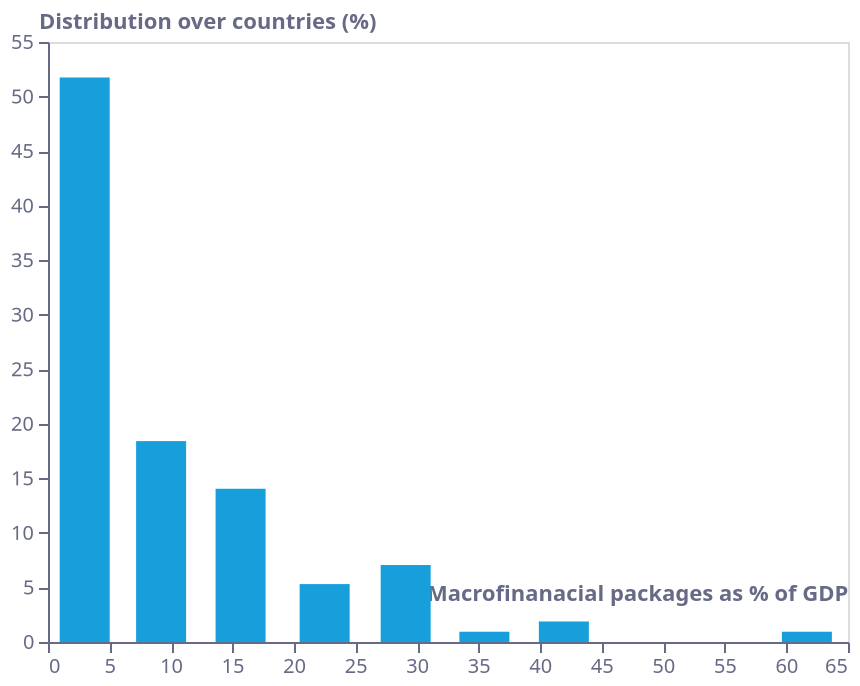 {
  "config": {
    "view": {
      "continuousWidth": 400,
      "continuousHeight": 300
    }
  },
  "data": {
    "name": "data-43e9303e838de33cdf418ace35da1caf"
  },
  "mark": {
    "type": "bar",
    "color": "#179FDB",
    "width": 25
  },
  "encoding": {
    "x": {
      "axis": {
        "domainColor": "#676A86",
        "grid": false,
        "labelAngle": 0,
        "labelColor": "#676A86",
        "orient": "bottom",
        "tickColor": "#676A86",
        "tickCount": 10,
        "title": "Macrofinanacial packages as % of GDP",
        "titleAlign": "right",
        "titleAnchor": "end",
        "titleColor": "#676A86",
        "titleY": -30
      },
      "field": "gx",
      "sort": [],
      "type": "quantitative"
    },
    "y": {
      "axis": {
        "domainColor": "#676A86",
        "grid": false,
        "labelColor": "#676A86",
        "tickColor": "#676A86",
        "title": "Distribution over countries (%)",
        "titleAlign": "left",
        "titleAngle": 0,
        "titleBaseline": "bottom",
        "titleColor": "#676A86",
        "titleX": -5,
        "titleY": -5
      },
      "field": "gy",
      "sort": [],
      "type": "quantitative"
    }
  },
  "$schema": "https://vega.github.io/schema/vega-lite/v5.json",
  "datasets": {
    "data-43e9303e838de33cdf418ace35da1caf": [
      {
        "x1": 0.1127757847533637,
        "y1": 3.219650288092189,
        "x2": 0.7414215246636786,
        "y2": 4.408505721830985,
        "x3": 0.115946188340807,
        "y3": 1.9641485275288084,
        "gx": 2.9805187319884734,
        "gy": 51.74731182795699,
        "x": 1.0,
        "y2r": 4.339083506722151,
        "y3r": 1.9470763977806222
      },
      {
        "x1": 0.7414215246636786,
        "y1": 3.176261403649167,
        "x2": 1.9987130044843069,
        "y2": 4.269661291613316,
        "x3": 2.2029775784753376,
        "y3": 1.91293213828425,
        "gx": 9.189932756964456,
        "gy": 18.413978494623663,
        "x": 2.0,
        "y2r": 4.247966849391805,
        "y3r": 1.930004268032436
      },
      {
        "x1": 1.3700672645739915,
        "y1": 3.1111780769846344,
        "x2": 2.3916165919282517,
        "y2": 4.226272407170294,
        "x3": 7.24663677130045,
        "y3": 1.63124199743918,
        "gx": 15.647723342939482,
        "gy": 14.045698924731193,
        "x": 3.0,
        "y2r": 4.152511303617157,
        "y3r": 1.8659837814767384
      },
      {
        "x1": 1.9987130044843069,
        "y1": 3.0677891925416128,
        "x2": 3.5703273542600904,
        "y2": 4.07875020006402,
        "x3": 11.304753363228704,
        "y3": 1.3751600512163882,
        "gx": 22.478078770413067,
        "gy": 5.30913978494624,
        "x": 4.0,
        "y2r": 3.9963113196222784,
        "y3r": 1.8190354246692266
      },
      {
        "x1": 2.62735874439462,
        "y1": 3.028739196542893,
        "x2": 3.963230941704037,
        "y2": 4.035361315620998,
        "x3": 15.420843049327354,
        "y3": 1.0038412291933412,
        "gx": 29.06005763688761,
        "gy": 7.056451612903231,
        "x": 5.0,
        "y2r": 3.9572613236235585,
        "y3r": 1.7720870678617149
      },
      {
        "x1": 3.256004484304933,
        "y1": 2.96365586987836,
        "x2": 5.141941704035876,
        "y2": 3.918211327624839,
        "x3": 20.17463677130045,
        "y3": 0.4660691421254794,
        "gx": 35.45575408261287,
        "gy": 0.9408602150537676,
        "x": 6.0,
        "y2r": 3.796722451184378,
        "y3r": 1.7251387110542034
      },
      {
        "x1": 3.884650224215248,
        "y1": 2.9202669854353385,
        "x2": 5.613426008968611,
        "y2": 3.8531280009603055,
        "x3": 24.232753363228703,
        "y3": -0.0204865556978237,
        "gx": 41.9135446685879,
        "gy": 1.881720430107535,
        "x": 7.0,
        "y2r": 3.714283570742637,
        "y3r": 1.6781903542466918
      },
      {
        "x1": 4.513295964125561,
        "y1": 2.8725392125480145,
        "x2": 6.71355605381166,
        "y2": 3.74031690140845,
        "x3": 32.00114798206278,
        "y3": -1.070422535211268,
        "gx": 61.65948126801153,
        "gy": 0.9408602150537676,
        "x": 8.0,
        "y2r": 3.6275058018565933,
        "y3r": 1.5800256081946218
      },
      {
        "x1": 5.141941704035876,
        "y1": 2.811794774327784,
        "x2": 7.185040358744397,
        "y2": 3.688250240076824,
        "x3": 39.18981165919283,
        "y3": -2.0691421254801545,
        "gx": null,
        "gy": null,
        "x": 9.0,
        "y2r": 3.482876187046521,
        "y3r": 1.5288092189500633
      },
      {
        "x1": 5.770587443946189,
        "y1": 2.7684058898847623,
        "x2": 8.442331838565023,
        "y2": 3.566761363636363,
        "x3": 45.1610403587444,
        "y3": -2.901408450704226,
        "gx": null,
        "gy": null,
        "x": 10.0,
        "y2r": 3.4510576717883046,
        "y3r": 1.477592829705505
      },
      {
        "x1": 6.399233183856504,
        "y1": 2.707661451664532,
        "x2": 8.992396860986547,
        "y2": 3.514694702304737,
        "x3": 51.30618834080718,
        "y3": -3.7976952624839946,
        "gx": null,
        "gy": null,
        "x": 11.0,
        "y2r": 3.3512632375693547,
        "y3r": 1.4263764404609465
      },
      {
        "x1": 6.949298206278028,
        "y1": 2.681628120998719,
        "x2": 10.171107623318386,
        "y2": 3.4192391565300886,
        "x3": 57.857147982062784,
        "y3": -4.745198463508324,
        "gx": null,
        "gy": null,
        "x": 12.0,
        "y2r": 3.268824357127613,
        "y3r": 1.3008962868117788
      },
      {
        "x1": 7.65652466367713,
        "y1": 2.607867017445582,
        "x2": 11.768915545590431,
        "y2": 3.283287318608621,
        "x3": 64.06026905829597,
        "y3": -5.667093469910371,
        "gx": null,
        "gy": null,
        "x": 13.0,
        "y2r": 3.2167576957959874,
        "y3r": 1.2266325224071695
      },
      {
        "x1": 8.206589686098654,
        "y1": 2.577494798335467,
        "x2": 12.292786995515696,
        "y2": 3.254361395646606,
        "x3": null,
        "y3": null,
        "gx": null,
        "gy": null,
        "x": 14.0,
        "y2r": 3.1502280729833543,
        "y3r": 1.15236875800256
      },
      {
        "x1": 8.91381614349776,
        "y1": 2.503733694782329,
        "x2": 13.392917040358745,
        "y2": 3.1791539959453687,
        "x3": null,
        "y3": null,
        "gx": null,
        "gy": null,
        "x": 15.0,
        "y2r": 3.080805857874519,
        "y3r": 1.0781049935979505
      },
      {
        "x1": 9.542461883408071,
        "y1": 2.46468369878361,
        "x2": 14.02156278026906,
        "y2": 3.12130215002134,
        "x3": null,
        "y3": null,
        "gx": null,
        "gy": null,
        "x": 16.0,
        "y2r": 2.9737799429150655,
        "y3r": 0.9142125480153642
      },
      {
        "x1": 10.171107623318386,
        "y1": 2.416955925896286,
        "x2": 15.22646711509716,
        "y2": 3.0403095657276986,
        "x3": null,
        "y3": null,
        "gx": null,
        "gy": null,
        "x": 17.0,
        "y2r": 2.9217132815834392,
        "y3r": 0.8245838668373873
      },
      {
        "x1": 10.825946935724966,
        "y1": 2.363442968416559,
        "x2": 15.750338565022425,
        "y2": 3.011383642765684,
        "x3": null,
        "y3": null,
        "gx": null,
        "gy": null,
        "x": 18.0,
        "y2r": 2.885555877880921,
        "y3r": 0.7349551856594103
      },
      {
        "x1": 11.585560538116594,
        "y1": 2.295467049455825,
        "x2": 16.955242899850525,
        "y2": 2.9361762430644465,
        "x3": null,
        "y3": null,
        "gx": null,
        "gy": null,
        "x": 19.0,
        "y2r": 2.850844770326504,
        "y3r": 0.6453265044814334
      },
      {
        "x1": 12.135625560538118,
        "y1": 2.26509483034571,
        "x2": 17.479114349775784,
        "y2": 2.907250320102432,
        "x3": null,
        "y3": null,
        "gx": null,
        "gy": null,
        "x": 20.0,
        "y2r": 2.807455885883482,
        "y3r": 0.5556978233034564
      },
      {
        "x1": 12.81665844544096,
        "y1": 2.2014577998292784,
        "x2": 18.814986547085205,
        "y2": 2.8638614356594103,
        "x3": null,
        "y3": null,
        "gx": null,
        "gy": null,
        "x": 21.0,
        "y2r": 2.76406700144046,
        "y3r": 0.3687580025608188
      },
      {
        "x1": 13.471497757847535,
        "y1": 2.152283730793853,
        "x2": 19.286470852017946,
        "y2": 2.8378281049935974,
        "x3": null,
        "y3": null,
        "gx": null,
        "gy": null,
        "x": 22.0,
        "y2r": 2.7206781169974383,
        "y3r": 0.27144686299615817
      },
      {
        "x1": 14.073949925261584,
        "y1": 2.0973244771660258,
        "x2": 20.543762331838565,
        "y2": 2.777083666773367,
        "x3": null,
        "y3": null,
        "gx": null,
        "gy": null,
        "x": 23.0,
        "y2r": 2.690305897887323,
        "y3r": 0.17413572343149758
      },
      {
        "x1": 14.728789237668162,
        "y1": 2.048150408130601,
        "x2": 21.015246636771305,
        "y2": 2.7510503361075536,
        "x3": null,
        "y3": null,
        "gx": null,
        "gy": null,
        "x": 24.0,
        "y2r": 2.659933678777208,
        "y3r": 0.07682458386683694
      },
      {
        "x1": 15.357434977578476,
        "y1": 1.9960837467989752,
        "x2": 28.166091928251127,
        "y2": 2.508072583226632,
        "x3": null,
        "y3": null,
        "gx": null,
        "gy": null,
        "x": 25.0,
        "y2r": 2.6295614596670926,
        "y3r": -0.13714610897709528
      },
      {
        "x1": 16.01227428998505,
        "y1": 1.94690967776355,
        "x2": 29.97344843049328,
        "y2": 2.473361475672214,
        "x3": null,
        "y3": null,
        "gx": null,
        "gy": null,
        "x": 26.0,
        "y2r": 2.599189240556978,
        "y3r": -0.25380566225636686
      },
      {
        "x1": 16.6147264573991,
        "y1": 1.8919504241357223,
        "x2": 31.78080493273543,
        "y2": 2.438650368117797,
        "x3": null,
        "y3": null,
        "gx": null,
        "gy": null,
        "x": 27.0,
        "y2r": 2.5688170214468626,
        "y3r": -0.37046521553563844
      },
      {
        "x1": 17.26956576980568,
        "y1": 1.8427763551002976,
        "x2": 33.58816143497758,
        "y2": 2.40393926056338,
        "x3": null,
        "y3": null,
        "gx": null,
        "gy": null,
        "x": 28.0,
        "y2r": 2.5384448023367474,
        "y3r": -0.48712476881491
      },
      {
        "x1": 18.00298579970105,
        "y1": 1.784924509176269,
        "x2": 35.395517937219736,
        "y2": 2.369228153008962,
        "x3": null,
        "y3": null,
        "gx": null,
        "gy": null,
        "x": 29.0,
        "y2r": 2.4907170294494234,
        "y3r": -0.6037843220941815
      },
      {
        "x1": 18.657825112107624,
        "y1": 1.748767105473751,
        "x2": 37.20287443946189,
        "y2": 2.3345170454545445,
        "x3": null,
        "y3": null,
        "gx": null,
        "gy": null,
        "x": 30.0,
        "y2r": 2.4617911064874085,
        "y3r": -0.7204438753734531
      },
      {
        "x1": 19.286470852017946,
        "y1": 1.7053782210307291,
        "x2": 39.01023094170404,
        "y2": 2.2998059379001274,
        "x3": null,
        "y3": null,
        "gx": null,
        "gy": null,
        "x": 31.0,
        "y2r": 2.450220737302603,
        "y3r": -0.8371034286527247
      },
      {
        "x1": 19.915116591928253,
        "y1": 1.6402948943661966,
        "x2": 40.8175874439462,
        "y2": 2.26509483034571,
        "x3": null,
        "y3": null,
        "gx": null,
        "gy": null,
        "x": 32.0,
        "y2r": 2.4270799989329914,
        "y3r": -0.9537629819319963
      },
      {
        "x1": 20.517568759342304,
        "y1": 1.611368971404182,
        "x2": 42.624943946188345,
        "y2": 2.2303837227912924,
        "x3": null,
        "y3": null,
        "gx": null,
        "gy": null,
        "x": 33.0,
        "y2r": 2.4155096297481857,
        "y3r": -1.1952624839948789
      },
      {
        "x1": 21.198601644245144,
        "y1": 1.5650874946649584,
        "x2": 43.96081614349776,
        "y2": 2.221705945902688,
        "x3": null,
        "y3": null,
        "gx": null,
        "gy": null,
        "x": 34.0,
        "y2r": 2.392368891378574,
        "y3r": -1.3201024327784896
      },
      {
        "x1": 21.958215246636776,
        "y1": 1.4971115757042246,
        "x2": 45.689591928251126,
        "y2": 2.1956726152368757,
        "x3": null,
        "y3": null,
        "gx": null,
        "gy": null,
        "x": 35.0,
        "y2r": 2.380798522193768,
        "y3r": -1.4449423815621003
      },
      {
        "x1": 22.508280269058297,
        "y1": 1.4667393565941094,
        "x2": 47.57552914798207,
        "y2": 2.1609615076824578,
        "x3": null,
        "y3": null,
        "gx": null,
        "gy": null,
        "x": 36.0,
        "y2r": 2.3576577838241564,
        "y3r": -1.5697823303457112
      },
      {
        "x1": 23.21550672645741,
        "y1": 1.3929782530409724,
        "x2": 49.85436995515696,
        "y2": 2.12625040012804,
        "x3": null,
        "y3": null,
        "gx": null,
        "gy": null,
        "x": 37.0,
        "y2r": 2.34608741463935,
        "y3r": -1.6946222791293222
      },
      {
        "x1": 23.84415246636772,
        "y1": 1.358267145486555,
        "x2": 52.919017937219735,
        "y2": 2.0915392925736227,
        "x3": null,
        "y3": null,
        "gx": null,
        "gy": null,
        "x": 38.0,
        "y2r": 2.322946676269739,
        "y3r": -1.8194622279129329
      },
      {
        "x1": 24.446604633781767,
        "y1": 1.2989690034144252,
        "x2": 54.96211659192825,
        "y2": 2.0568281850192056,
        "x3": null,
        "y3": null,
        "gx": null,
        "gy": null,
        "x": 39.0,
        "y2r": 2.311376307084933,
        "y3r": -1.9443021766965436
      },
      {
        "x1": 25.101443946188347,
        "y1": 1.2497949343790005,
        "x2": 58.41966816143498,
        "y2": 2.022117077464788,
        "x3": null,
        "y3": null,
        "gx": null,
        "gy": null,
        "x": 40.0,
        "y2r": 2.2824503841229187,
        "y3r": -2.188037314797879
      },
      {
        "x1": 25.7038961136024,
        "y1": 1.194835680751173,
        "x2": 63.76315695067265,
        "y2": 1.952694862355953,
        "x3": null,
        "y3": null,
        "gx": null,
        "gy": null,
        "x": 41.0,
        "y2r": 2.253524461160904,
        "y3r": -2.3069325041156037
      },
      {
        "x1": 26.38492899850523,
        "y1": 1.1485542040119494,
        "x2": 64.31322197309417,
        "y2": 1.952694862355953,
        "x3": null,
        "y3": null,
        "gx": null,
        "gy": null,
        "x": 42.0,
        "y2r": 2.241954091976098,
        "y3r": -2.425827693433328
      },
      {
        "x1": 26.987381165919288,
        "y1": 1.093594950384122,
        "x2": null,
        "y2": null,
        "x3": null,
        "y3": null,
        "gx": null,
        "gy": null,
        "x": 43.0,
        "y2r": 2.2260448343469905,
        "y3r": -2.5447228827510524
      },
      {
        "x1": 27.6160269058296,
        "y1": 1.0545449543854026,
        "x2": null,
        "y2": null,
        "x3": null,
        "y3": null,
        "gx": null,
        "gy": null,
        "x": 44.0,
        "y2r": 2.213028169014084,
        "y3r": -2.663618072068777
      },
      {
        "x1": 28.40183408071749,
        "y1": 0.976444962387964,
        "x2": null,
        "y2": null,
        "x3": null,
        "y3": null,
        "gx": null,
        "gy": null,
        "x": 45.0,
        "y2r": 2.20435039212548,
        "y3r": -2.7825132613865016
      },
      {
        "x1": 29.030479820627804,
        "y1": 0.9373949663892436,
        "x2": null,
        "y2": null,
        "x3": null,
        "y3": null,
        "gx": null,
        "gy": null,
        "x": 46.0,
        "y2r": 2.1841022460520696,
        "y3r": -3.0294494238156213
      },
      {
        "x1": 29.65912556053812,
        "y1": 0.8896671935019196,
        "x2": null,
        "y2": null,
        "x3": null,
        "y3": null,
        "gx": null,
        "gy": null,
        "x": 47.0,
        "y2r": 2.172531876867264,
        "y3r": -3.157490396927017
      },
      {
        "x1": 30.31396487294469,
        "y1": 0.8361542360221925,
        "x2": null,
        "y2": null,
        "x3": null,
        "y3": null,
        "gx": null,
        "gy": null,
        "x": 48.0,
        "y2r": 2.1493911384976516,
        "y3r": -3.2855313700384126
      },
      {
        "x1": 30.916417040358745,
        "y1": 0.7811949823943651,
        "x2": null,
        "y2": null,
        "x3": null,
        "y3": null,
        "gx": null,
        "gy": null,
        "x": 49.0,
        "y2r": 2.137820769312846,
        "y3r": -3.413572343149808
      },
      {
        "x1": 31.571256352765324,
        "y1": 0.7320209133589408,
        "x2": null,
        "y2": null,
        "x3": null,
        "y3": null,
        "gx": null,
        "gy": null,
        "x": 50.0,
        "y2r": 2.1175726232394356,
        "y3r": -3.541613316261204
      },
      {
        "x1": 32.173708520179375,
        "y1": 0.6727227712868107,
        "x2": null,
        "y2": null,
        "x3": null,
        "y3": null,
        "gx": null,
        "gy": null,
        "x": 51.0,
        "y2r": 2.1088948463508315,
        "y3r": -3.669654289372599
      },
      {
        "x1": 32.802354260089686,
        "y1": 0.638011663732394,
        "x2": null,
        "y2": null,
        "x3": null,
        "y3": null,
        "gx": null,
        "gy": null,
        "x": 52.0,
        "y2r": 2.100217069462227,
        "y3r": -3.9330528626303276
      },
      {
        "x1": 33.58816143497758,
        "y1": 0.5599116717349544,
        "x2": null,
        "y2": null,
        "x3": null,
        "y3": null,
        "gx": null,
        "gy": null,
        "x": 53.0,
        "y2r": 2.079968923388817,
        "y3r": -4.068410462776661
      },
      {
        "x1": 34.13822645739911,
        "y1": 0.5295394526248396,
        "x2": null,
        "y2": null,
        "x3": null,
        "y3": null,
        "gx": null,
        "gy": null,
        "x": 54.0,
        "y2r": 2.0683985542040113,
        "y3r": -4.203768062922993
      },
      {
        "x1": 34.81925934230194,
        "y1": 0.4659024221084067,
        "x2": null,
        "y2": null,
        "x3": null,
        "y3": null,
        "gx": null,
        "gy": null,
        "x": 55.0,
        "y2r": 2.049885963508322,
        "y3r": -4.339125663069326
      },
      {
        "x1": 35.47409865470853,
        "y1": 0.4167283530729824,
        "x2": null,
        "y2": null,
        "x3": null,
        "y3": null,
        "gx": null,
        "gy": null,
        "x": 56.0,
        "y2r": 2.042943741997439,
        "y3r": -4.474483263215658
      },
      {
        "x1": 36.07655082212257,
        "y1": 0.361769099445155,
        "x2": null,
        "y2": null,
        "x3": null,
        "y3": null,
        "gx": null,
        "gy": null,
        "x": 57.0,
        "y2r": 2.036001520486555,
        "y3r": -4.609840863361992
      },
      {
        "x1": 36.75758370702542,
        "y1": 0.3154876227059322,
        "x2": null,
        "y2": null,
        "x3": null,
        "y3": null,
        "gx": null,
        "gy": null,
        "x": 58.0,
        "y2r": 2.0290592989756715,
        "y3r": -4.86043533930858
      },
      {
        "x1": 37.36003587443947,
        "y1": 0.2518505921895002,
        "x2": null,
        "y2": null,
        "x3": null,
        "y3": null,
        "gx": null,
        "gy": null,
        "x": 59.0,
        "y2r": 2.0105467082799824,
        "y3r": -4.975672215108836
      },
      {
        "x1": 37.98868161434978,
        "y1": 0.2214783730793845,
        "x2": null,
        "y2": null,
        "x3": null,
        "y3": null,
        "gx": null,
        "gy": null,
        "x": 60.0,
        "y2r": 1.9989763390951765,
        "y3r": -5.090909090909092
      },
      {
        "x1": 38.53874663677131,
        "y1": 0.1824283770806651,
        "x2": null,
        "y2": null,
        "x3": null,
        "y3": null,
        "gx": null,
        "gy": null,
        "x": 61.0,
        "y2r": 1.9874059699103706,
        "y3r": -5.206145966709348
      },
      {
        "x1": 39.24597309417041,
        "y1": 0.1086672735275282,
        "x2": null,
        "y2": null,
        "x3": null,
        "y3": null,
        "gx": null,
        "gy": null,
        "x": 62.0,
        "y2r": 1.9758356007255646,
        "y3r": -5.321382842509604
      },
      {
        "x1": 39.87461883408072,
        "y1": 0.0609395006402042,
        "x2": null,
        "y2": null,
        "x3": null,
        "y3": null,
        "gx": null,
        "gy": null,
        "x": 63.0,
        "y2r": 1.964265231540759,
        "y3r": -5.43661971830986
      },
      {
        "x1": 40.47707100149477,
        "y1": 0.0204432084933845,
        "x2": null,
        "y2": null,
        "x3": null,
        "y3": null,
        "gx": null,
        "gy": null,
        "x": 64.0,
        "y2r": 1.952694862355953,
        "y3r": -5.551856594110116
      },
      {
        "x1": 41.05332959641256,
        "y1": -0.0374086374306452,
        "x2": null,
        "y2": null,
        "x3": null,
        "y3": null,
        "gx": null,
        "gy": null,
        "x": 65.0,
        "y2r": 1.952694862355953,
        "y3r": -5.667093469910371
      },
      {
        "x1": 41.734362481315394,
        "y1": -0.089475298762272,
        "x2": null,
        "y2": null,
        "x3": null,
        "y3": null,
        "gx": null,
        "gy": null,
        "x": null,
        "y2r": null,
        "y3r": null
      },
      {
        "x1": 42.38920179372197,
        "y1": -0.1386493677976963,
        "x2": null,
        "y2": null,
        "x3": null,
        "y3": null,
        "gx": null,
        "gy": null,
        "x": null,
        "y2r": null,
        "y3r": null
      },
      {
        "x1": 42.99165396113602,
        "y1": -0.1936086214255237,
        "x2": null,
        "y2": null,
        "x3": null,
        "y3": null,
        "gx": null,
        "gy": null,
        "x": null,
        "y2r": null,
        "y3r": null
      },
      {
        "x1": 43.6464932735426,
        "y1": -0.2471215789052507,
        "x2": null,
        "y2": null,
        "x3": null,
        "y3": null,
        "gx": null,
        "gy": null,
        "x": null,
        "y2r": null,
        "y3r": null
      },
      {
        "x1": 44.27513901345292,
        "y1": -0.2948493517925739,
        "x2": null,
        "y2": null,
        "x3": null,
        "y3": null,
        "gx": null,
        "gy": null,
        "x": null,
        "y2r": null,
        "y3r": null
      },
      {
        "x1": 44.9299783258595,
        "y1": -0.3440234208279982,
        "x2": null,
        "y2": null,
        "x3": null,
        "y3": null,
        "gx": null,
        "gy": null,
        "x": null,
        "y2r": null,
        "y3r": null
      },
      {
        "x1": 45.689591928251126,
        "y1": -0.4119993397887329,
        "x2": null,
        "y2": null,
        "x3": null,
        "y3": null,
        "gx": null,
        "gy": null,
        "x": null,
        "y2r": null,
        "y3r": null
      },
      {
        "x1": 46.31823766816144,
        "y1": -0.4510493357874523,
        "x2": null,
        "y2": null,
        "x3": null,
        "y3": null,
        "gx": null,
        "gy": null,
        "x": null,
        "y2r": null,
        "y3r": null
      },
      {
        "x1": 46.94688340807176,
        "y1": -0.4987771086747763,
        "x2": null,
        "y2": null,
        "x3": null,
        "y3": null,
        "gx": null,
        "gy": null,
        "x": null,
        "y2r": null,
        "y3r": null
      },
      {
        "x1": 47.601722720478335,
        "y1": -0.5522900661545034,
        "x2": null,
        "y2": null,
        "x3": null,
        "y3": null,
        "gx": null,
        "gy": null,
        "x": null,
        "y2r": null,
        "y3r": null
      },
      {
        "x1": 48.20417488789238,
        "y1": -0.6072493197823308,
        "x2": null,
        "y2": null,
        "x3": null,
        "y3": null,
        "gx": null,
        "gy": null,
        "x": null,
        "y2r": null,
        "y3r": null
      },
      {
        "x1": 48.85901420029896,
        "y1": -0.6564233888177551,
        "x2": null,
        "y2": null,
        "x3": null,
        "y3": null,
        "gx": null,
        "gy": null,
        "x": null,
        "y2r": null,
        "y3r": null
      },
      {
        "x1": 49.46146636771301,
        "y1": -0.7157215308898852,
        "x2": null,
        "y2": null,
        "x3": null,
        "y3": null,
        "gx": null,
        "gy": null,
        "x": null,
        "y2r": null,
        "y3r": null
      },
      {
        "x1": 50.09011210762332,
        "y1": -0.7504326384443027,
        "x2": null,
        "y2": null,
        "x3": null,
        "y3": null,
        "gx": null,
        "gy": null,
        "x": null,
        "y2r": null,
        "y3r": null
      },
      {
        "x1": 50.87591928251121,
        "y1": -0.8285326304417424,
        "x2": null,
        "y2": null,
        "x3": null,
        "y3": null,
        "gx": null,
        "gy": null,
        "x": null,
        "y2r": null,
        "y3r": null
      },
      {
        "x1": 51.42598430493274,
        "y1": -0.8589048495518572,
        "x2": null,
        "y2": null,
        "x3": null,
        "y3": null,
        "gx": null,
        "gy": null,
        "x": null,
        "y2r": null,
        "y3r": null
      },
      {
        "x1": 52.10701718983557,
        "y1": -0.9225418800682892,
        "x2": null,
        "y2": null,
        "x3": null,
        "y3": null,
        "gx": null,
        "gy": null,
        "x": null,
        "y2r": null,
        "y3r": null
      },
      {
        "x1": 52.76185650224215,
        "y1": -0.9717159491037136,
        "x2": null,
        "y2": null,
        "x3": null,
        "y3": null,
        "gx": null,
        "gy": null,
        "x": null,
        "y2r": null,
        "y3r": null
      },
      {
        "x1": 53.36430866965621,
        "y1": -1.0266752027315418,
        "x2": null,
        "y2": null,
        "x3": null,
        "y3": null,
        "gx": null,
        "gy": null,
        "x": null,
        "y2r": null,
        "y3r": null
      },
      {
        "x1": 54.04534155455905,
        "y1": -1.0729566794707646,
        "x2": null,
        "y2": null,
        "x3": null,
        "y3": null,
        "gx": null,
        "gy": null,
        "x": null,
        "y2r": null,
        "y3r": null
      },
      {
        "x1": 54.647793721973095,
        "y1": -1.1365937099871966,
        "x2": null,
        "y2": null,
        "x3": null,
        "y3": null,
        "gx": null,
        "gy": null,
        "x": null,
        "y2r": null,
        "y3r": null
      },
      {
        "x1": 55.27643946188341,
        "y1": -1.1669659290973122,
        "x2": null,
        "y2": null,
        "x3": null,
        "y3": null,
        "gx": null,
        "gy": null,
        "x": null,
        "y2r": null,
        "y3r": null
      },
      {
        "x1": 55.82650448430493,
        "y1": -1.2060159250960316,
        "x2": null,
        "y2": null,
        "x3": null,
        "y3": null,
        "gx": null,
        "gy": null,
        "x": null,
        "y2r": null,
        "y3r": null
      },
      {
        "x1": 56.53373094170404,
        "y1": -1.2797770286491683,
        "x2": null,
        "y2": null,
        "x3": null,
        "y3": null,
        "gx": null,
        "gy": null,
        "x": null,
        "y2r": null,
        "y3r": null
      },
      {
        "x1": 57.08379596412557,
        "y1": -1.310149247759283,
        "x2": null,
        "y2": null,
        "x3": null,
        "y3": null,
        "gx": null,
        "gy": null,
        "x": null,
        "y2r": null,
        "y3r": null
      },
      {
        "x1": 57.79102242152467,
        "y1": -1.3839103513124202,
        "x2": null,
        "y2": null,
        "x3": null,
        "y3": null,
        "gx": null,
        "gy": null,
        "x": null,
        "y2r": null,
        "y3r": null
      },
      {
        "x1": 58.41966816143498,
        "y1": -1.4186214588668378,
        "x2": null,
        "y2": null,
        "x3": null,
        "y3": null,
        "gx": null,
        "gy": null,
        "x": null,
        "y2r": null,
        "y3r": null
      },
      {
        "x1": 59.02212032884903,
        "y1": -1.477919600938968,
        "x2": null,
        "y2": null,
        "x3": null,
        "y3": null,
        "gx": null,
        "gy": null,
        "x": null,
        "y2r": null,
        "y3r": null
      },
      {
        "x1": 59.67695964125561,
        "y1": -1.531432558418695,
        "x2": null,
        "y2": null,
        "x3": null,
        "y3": null,
        "gx": null,
        "gy": null,
        "x": null,
        "y2r": null,
        "y3r": null
      },
      {
        "x1": 60.279411808669664,
        "y1": -1.5820529236022205,
        "x2": null,
        "y2": null,
        "x3": null,
        "y3": null,
        "gx": null,
        "gy": null,
        "x": null,
        "y2r": null,
        "y3r": null
      },
      {
        "x1": 60.9604446935725,
        "y1": -1.6283344003414433,
        "x2": null,
        "y2": null,
        "x3": null,
        "y3": null,
        "gx": null,
        "gy": null,
        "x": null,
        "y2r": null,
        "y3r": null
      },
      {
        "x1": 61.72005829596414,
        "y1": -1.6789547655249688,
        "x2": null,
        "y2": null,
        "x3": null,
        "y3": null,
        "gx": null,
        "gy": null,
        "x": null,
        "y2r": null,
        "y3r": null
      },
      {
        "x1": 62.34870403587445,
        "y1": -1.7266825384122928,
        "x2": null,
        "y2": null,
        "x3": null,
        "y3": null,
        "gx": null,
        "gy": null,
        "x": null,
        "y2r": null,
        "y3r": null
      },
      {
        "x1": 62.97734977578476,
        "y1": -1.770071422855314,
        "x2": null,
        "y2": null,
        "x3": null,
        "y3": null,
        "gx": null,
        "gy": null,
        "x": null,
        "y2r": null,
        "y3r": null
      },
      {
        "x1": 63.52741479820628,
        "y1": -1.8192454918907384,
        "x2": null,
        "y2": null,
        "x3": null,
        "y3": null,
        "gx": null,
        "gy": null,
        "x": null,
        "y2r": null,
        "y3r": null
      },
      {
        "x1": 64.20844768310911,
        "y1": -1.85974178403756,
        "x2": null,
        "y2": null,
        "x3": null,
        "y3": null,
        "gx": null,
        "gy": null,
        "x": null,
        "y2r": null,
        "y3r": null
      },
      {
        "x1": 64.70612556053813,
        "y1": -1.891560299295775,
        "x2": null,
        "y2": null,
        "x3": null,
        "y3": null,
        "gx": null,
        "gy": null,
        "x": null,
        "y2r": null,
        "y3r": null
      }
    ]
  }
}